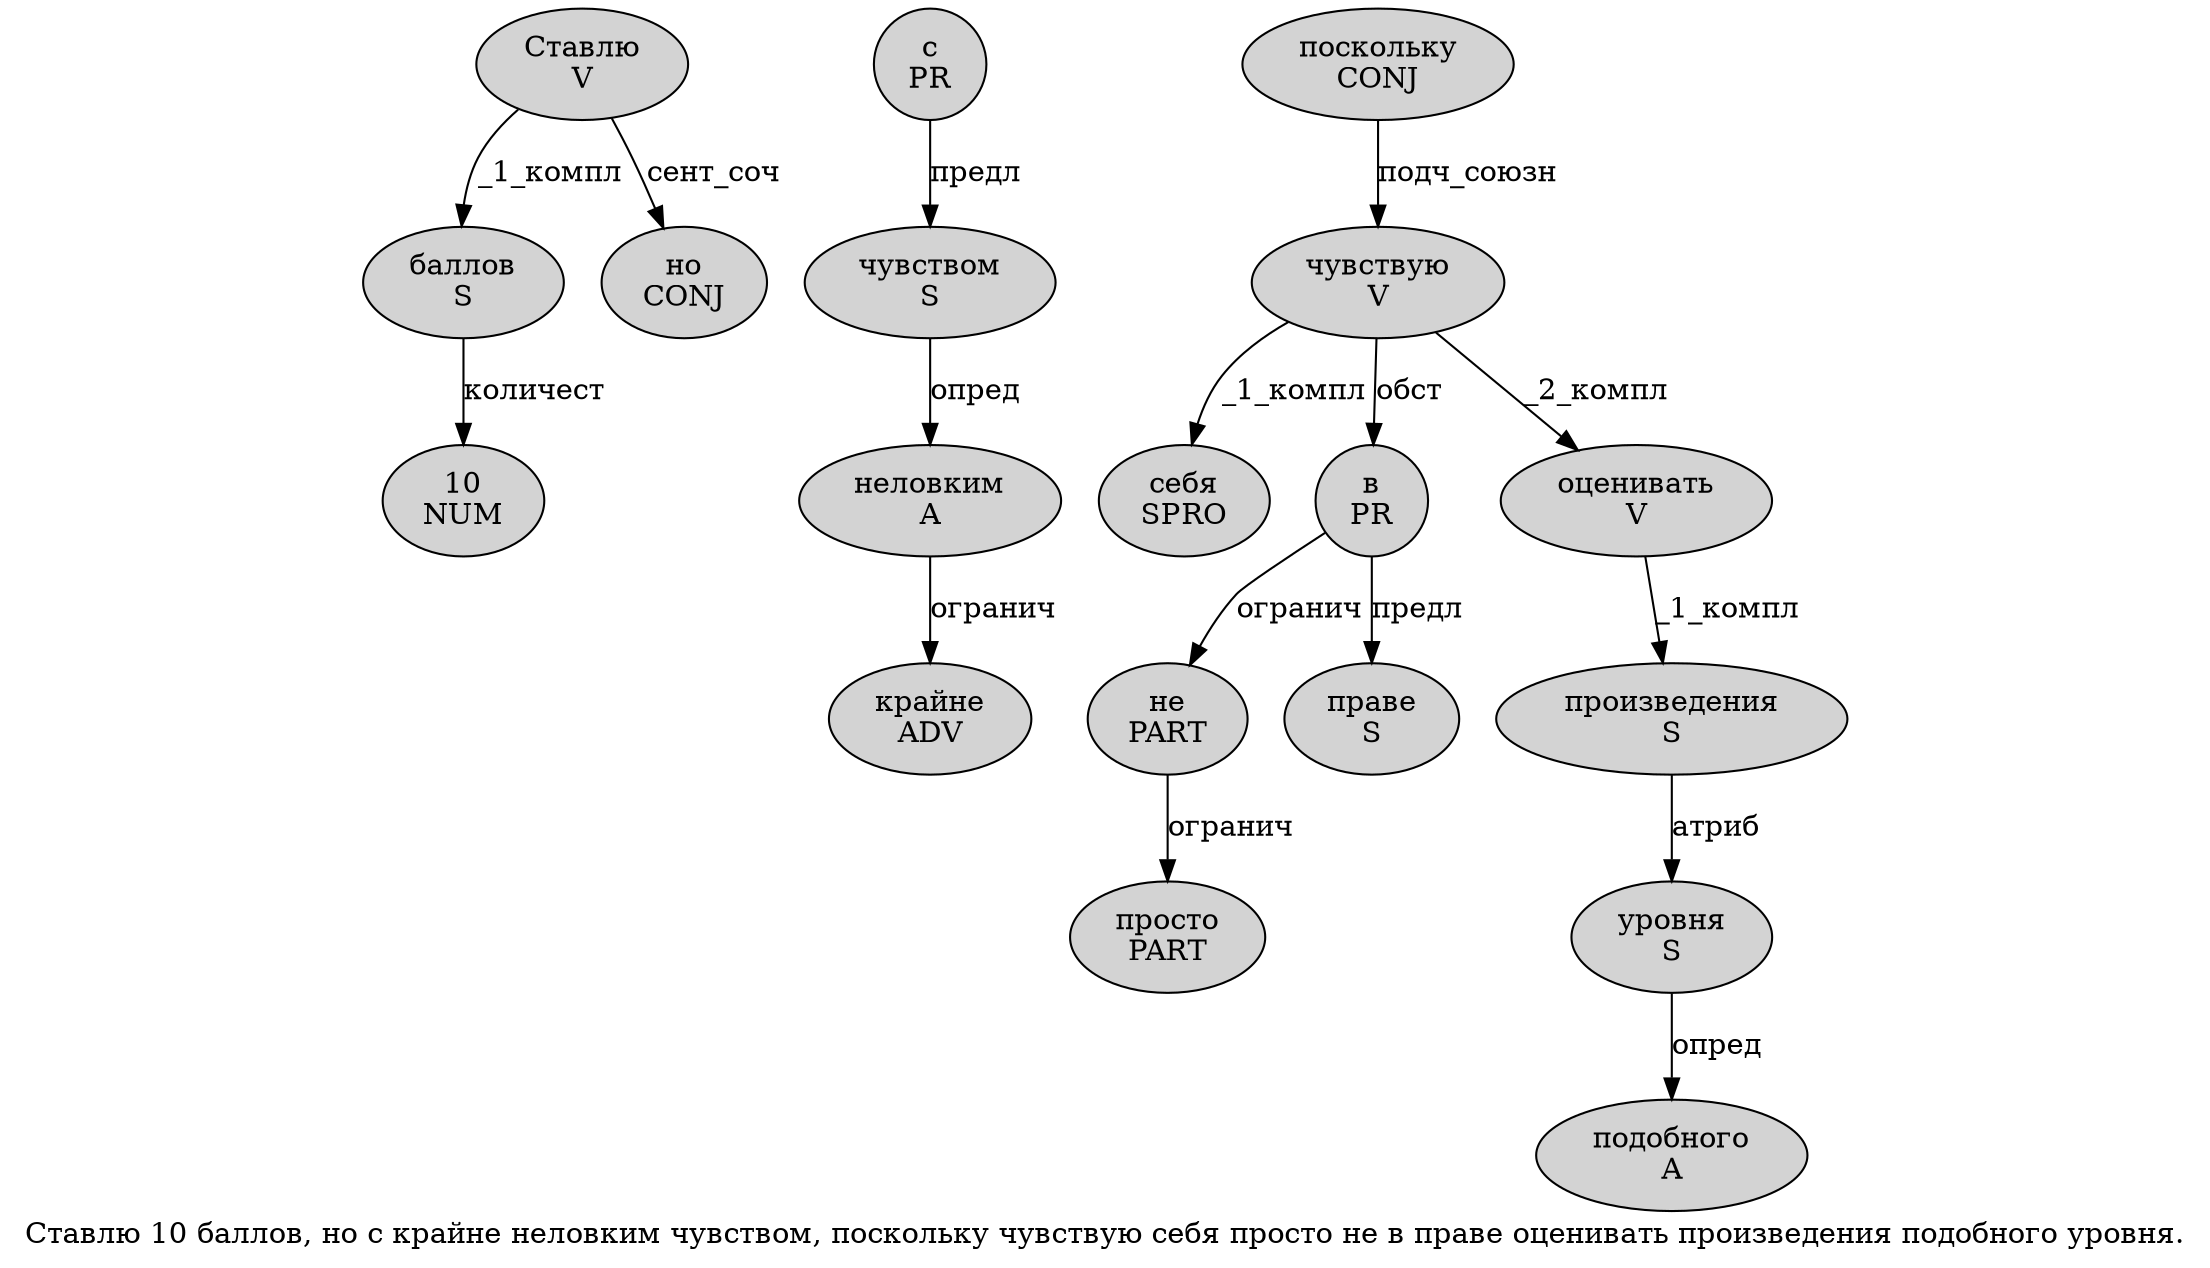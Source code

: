 digraph SENTENCE_2208 {
	graph [label="Ставлю 10 баллов, но с крайне неловким чувством, поскольку чувствую себя просто не в праве оценивать произведения подобного уровня."]
	node [style=filled]
		0 [label="Ставлю
V" color="" fillcolor=lightgray penwidth=1 shape=ellipse]
		1 [label="10
NUM" color="" fillcolor=lightgray penwidth=1 shape=ellipse]
		2 [label="баллов
S" color="" fillcolor=lightgray penwidth=1 shape=ellipse]
		4 [label="но
CONJ" color="" fillcolor=lightgray penwidth=1 shape=ellipse]
		5 [label="с
PR" color="" fillcolor=lightgray penwidth=1 shape=ellipse]
		6 [label="крайне
ADV" color="" fillcolor=lightgray penwidth=1 shape=ellipse]
		7 [label="неловким
A" color="" fillcolor=lightgray penwidth=1 shape=ellipse]
		8 [label="чувством
S" color="" fillcolor=lightgray penwidth=1 shape=ellipse]
		10 [label="поскольку
CONJ" color="" fillcolor=lightgray penwidth=1 shape=ellipse]
		11 [label="чувствую
V" color="" fillcolor=lightgray penwidth=1 shape=ellipse]
		12 [label="себя
SPRO" color="" fillcolor=lightgray penwidth=1 shape=ellipse]
		13 [label="просто
PART" color="" fillcolor=lightgray penwidth=1 shape=ellipse]
		14 [label="не
PART" color="" fillcolor=lightgray penwidth=1 shape=ellipse]
		15 [label="в
PR" color="" fillcolor=lightgray penwidth=1 shape=ellipse]
		16 [label="праве
S" color="" fillcolor=lightgray penwidth=1 shape=ellipse]
		17 [label="оценивать
V" color="" fillcolor=lightgray penwidth=1 shape=ellipse]
		18 [label="произведения
S" color="" fillcolor=lightgray penwidth=1 shape=ellipse]
		19 [label="подобного
A" color="" fillcolor=lightgray penwidth=1 shape=ellipse]
		20 [label="уровня
S" color="" fillcolor=lightgray penwidth=1 shape=ellipse]
			0 -> 2 [label="_1_компл"]
			0 -> 4 [label="сент_соч"]
			10 -> 11 [label="подч_союзн"]
			17 -> 18 [label="_1_компл"]
			18 -> 20 [label="атриб"]
			8 -> 7 [label="опред"]
			11 -> 12 [label="_1_компл"]
			11 -> 15 [label="обст"]
			11 -> 17 [label="_2_компл"]
			5 -> 8 [label="предл"]
			14 -> 13 [label="огранич"]
			7 -> 6 [label="огранич"]
			2 -> 1 [label="количест"]
			15 -> 14 [label="огранич"]
			15 -> 16 [label="предл"]
			20 -> 19 [label="опред"]
}